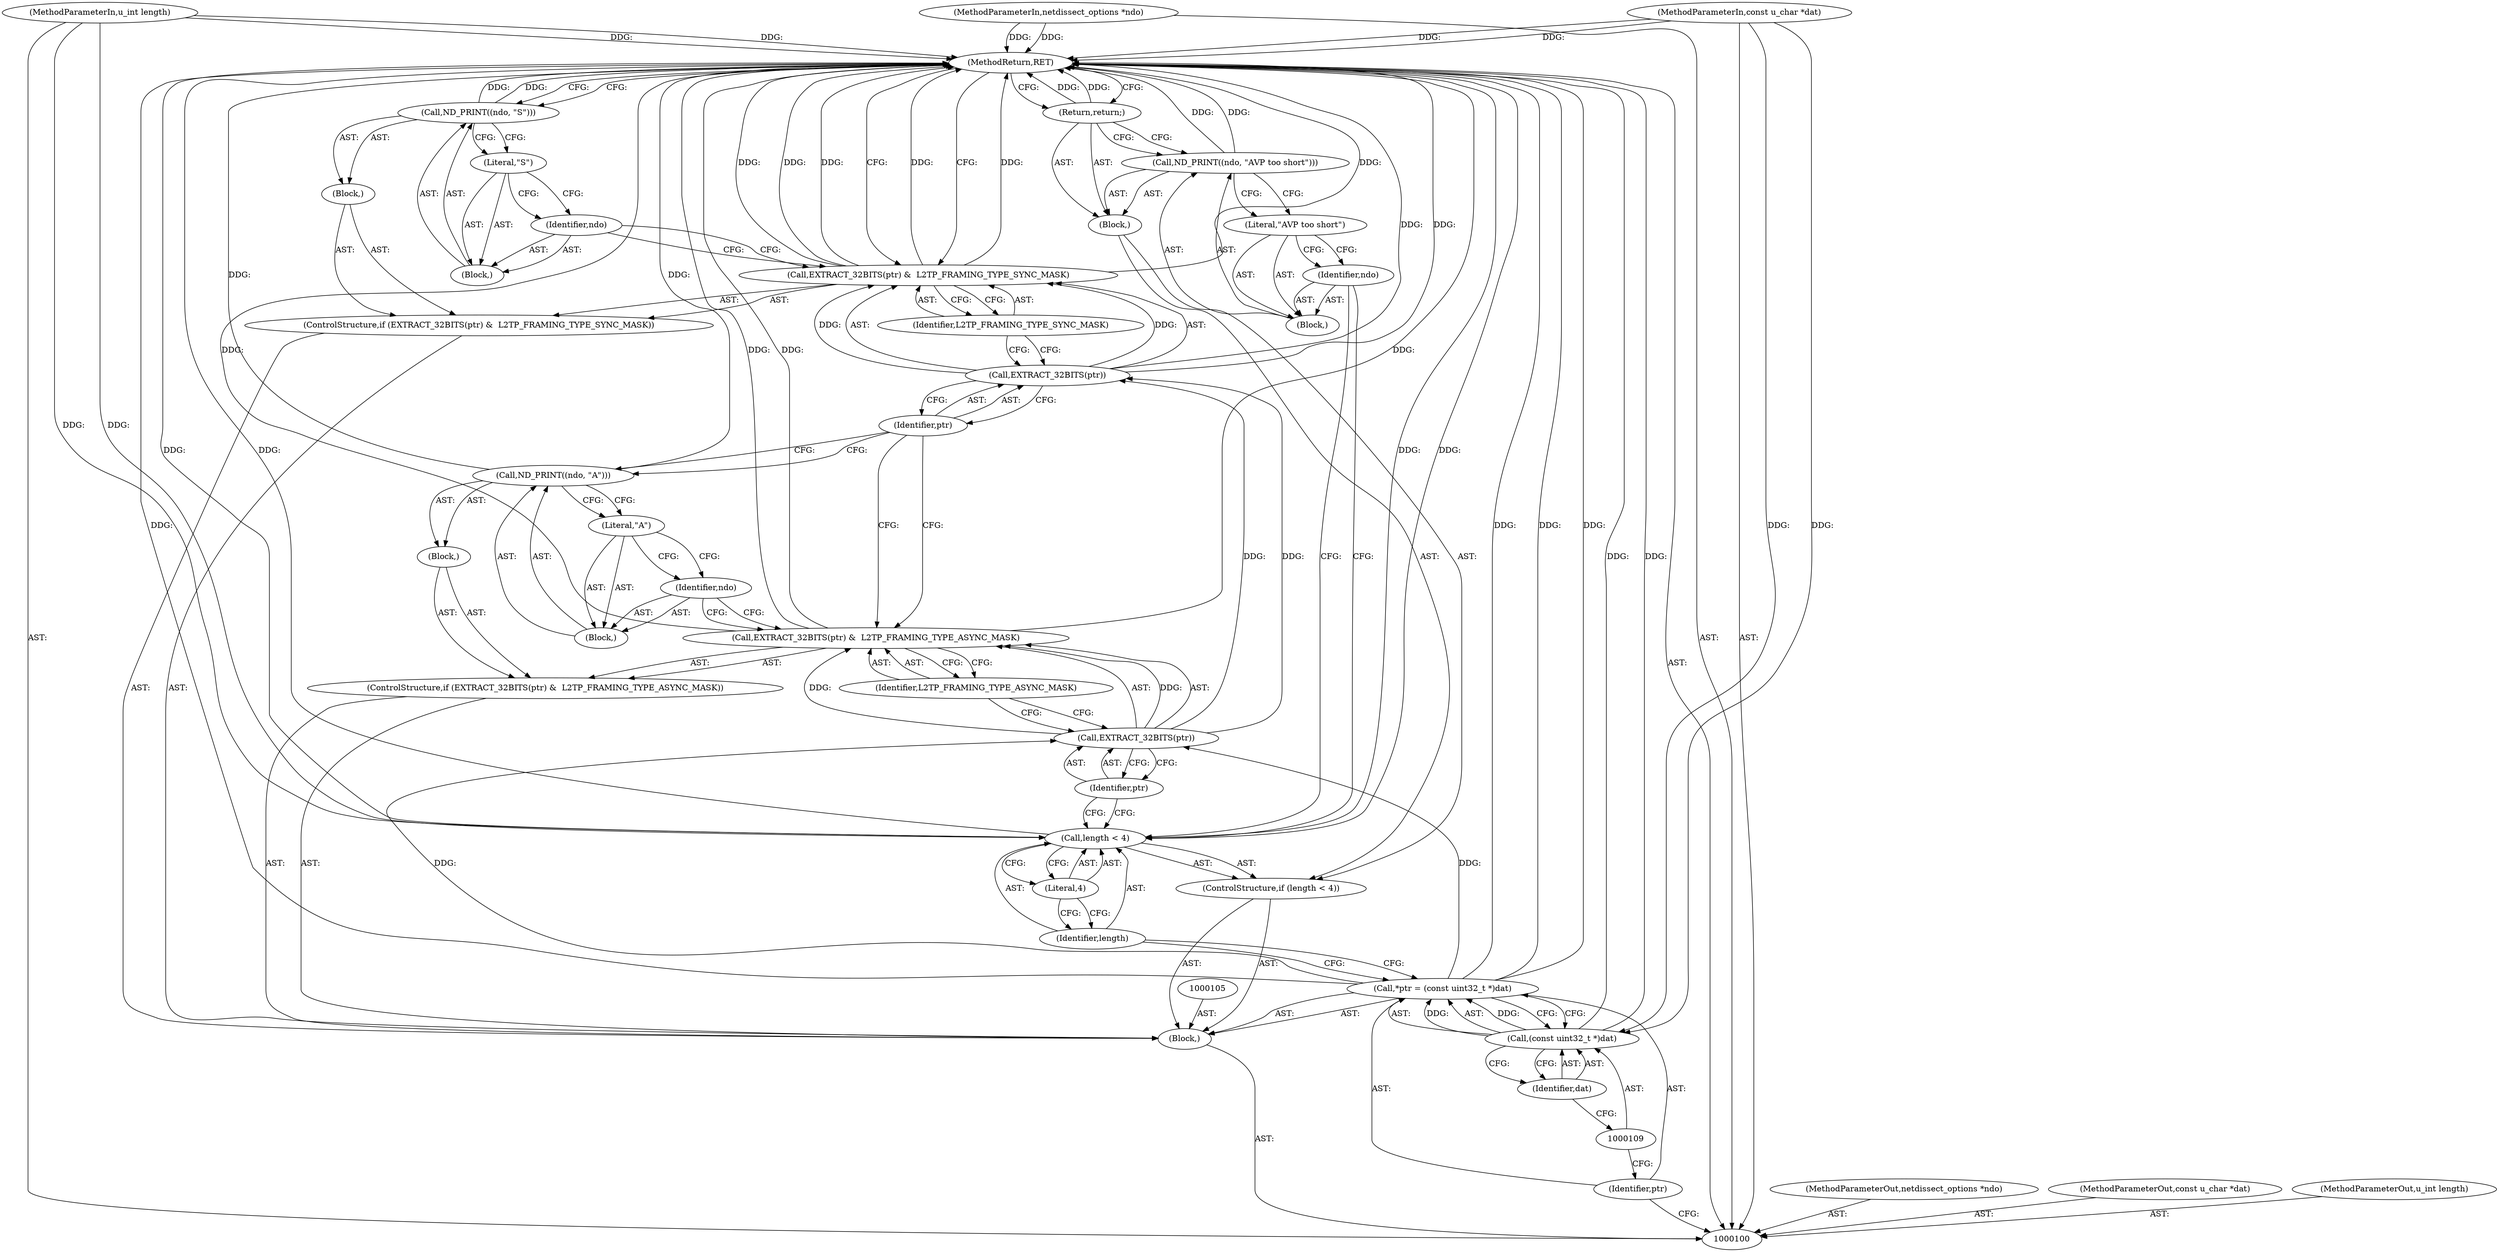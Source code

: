 digraph "0_tcpdump_cc4a7391c616be7a64ed65742ef9ed3f106eb165_5" {
"1000121" [label="(ControlStructure,if (EXTRACT_32BITS(ptr) &  L2TP_FRAMING_TYPE_ASYNC_MASK))"];
"1000124" [label="(Identifier,ptr)"];
"1000125" [label="(Identifier,L2TP_FRAMING_TYPE_ASYNC_MASK)"];
"1000126" [label="(Block,)"];
"1000122" [label="(Call,EXTRACT_32BITS(ptr) &  L2TP_FRAMING_TYPE_ASYNC_MASK)"];
"1000123" [label="(Call,EXTRACT_32BITS(ptr))"];
"1000128" [label="(Block,)"];
"1000129" [label="(Identifier,ndo)"];
"1000130" [label="(Literal,\"A\")"];
"1000127" [label="(Call,ND_PRINT((ndo, \"A\")))"];
"1000131" [label="(ControlStructure,if (EXTRACT_32BITS(ptr) &  L2TP_FRAMING_TYPE_SYNC_MASK))"];
"1000134" [label="(Identifier,ptr)"];
"1000135" [label="(Identifier,L2TP_FRAMING_TYPE_SYNC_MASK)"];
"1000132" [label="(Call,EXTRACT_32BITS(ptr) &  L2TP_FRAMING_TYPE_SYNC_MASK)"];
"1000133" [label="(Call,EXTRACT_32BITS(ptr))"];
"1000136" [label="(Block,)"];
"1000138" [label="(Block,)"];
"1000139" [label="(Identifier,ndo)"];
"1000140" [label="(Literal,\"S\")"];
"1000137" [label="(Call,ND_PRINT((ndo, \"S\")))"];
"1000141" [label="(MethodReturn,RET)"];
"1000101" [label="(MethodParameterIn,netdissect_options *ndo)"];
"1000179" [label="(MethodParameterOut,netdissect_options *ndo)"];
"1000102" [label="(MethodParameterIn,const u_char *dat)"];
"1000180" [label="(MethodParameterOut,const u_char *dat)"];
"1000103" [label="(MethodParameterIn,u_int length)"];
"1000181" [label="(MethodParameterOut,u_int length)"];
"1000104" [label="(Block,)"];
"1000106" [label="(Call,*ptr = (const uint32_t *)dat)"];
"1000107" [label="(Identifier,ptr)"];
"1000108" [label="(Call,(const uint32_t *)dat)"];
"1000110" [label="(Identifier,dat)"];
"1000111" [label="(ControlStructure,if (length < 4))"];
"1000114" [label="(Literal,4)"];
"1000115" [label="(Block,)"];
"1000112" [label="(Call,length < 4)"];
"1000113" [label="(Identifier,length)"];
"1000117" [label="(Block,)"];
"1000118" [label="(Identifier,ndo)"];
"1000119" [label="(Literal,\"AVP too short\")"];
"1000116" [label="(Call,ND_PRINT((ndo, \"AVP too short\")))"];
"1000120" [label="(Return,return;)"];
"1000121" -> "1000104"  [label="AST: "];
"1000122" -> "1000121"  [label="AST: "];
"1000126" -> "1000121"  [label="AST: "];
"1000124" -> "1000123"  [label="AST: "];
"1000124" -> "1000112"  [label="CFG: "];
"1000123" -> "1000124"  [label="CFG: "];
"1000125" -> "1000122"  [label="AST: "];
"1000125" -> "1000123"  [label="CFG: "];
"1000122" -> "1000125"  [label="CFG: "];
"1000126" -> "1000121"  [label="AST: "];
"1000127" -> "1000126"  [label="AST: "];
"1000122" -> "1000121"  [label="AST: "];
"1000122" -> "1000125"  [label="CFG: "];
"1000123" -> "1000122"  [label="AST: "];
"1000125" -> "1000122"  [label="AST: "];
"1000129" -> "1000122"  [label="CFG: "];
"1000134" -> "1000122"  [label="CFG: "];
"1000122" -> "1000141"  [label="DDG: "];
"1000122" -> "1000141"  [label="DDG: "];
"1000123" -> "1000122"  [label="DDG: "];
"1000123" -> "1000122"  [label="AST: "];
"1000123" -> "1000124"  [label="CFG: "];
"1000124" -> "1000123"  [label="AST: "];
"1000125" -> "1000123"  [label="CFG: "];
"1000123" -> "1000122"  [label="DDG: "];
"1000106" -> "1000123"  [label="DDG: "];
"1000123" -> "1000133"  [label="DDG: "];
"1000128" -> "1000127"  [label="AST: "];
"1000129" -> "1000128"  [label="AST: "];
"1000130" -> "1000128"  [label="AST: "];
"1000129" -> "1000128"  [label="AST: "];
"1000129" -> "1000122"  [label="CFG: "];
"1000130" -> "1000129"  [label="CFG: "];
"1000130" -> "1000128"  [label="AST: "];
"1000130" -> "1000129"  [label="CFG: "];
"1000127" -> "1000130"  [label="CFG: "];
"1000127" -> "1000126"  [label="AST: "];
"1000127" -> "1000130"  [label="CFG: "];
"1000128" -> "1000127"  [label="AST: "];
"1000134" -> "1000127"  [label="CFG: "];
"1000127" -> "1000141"  [label="DDG: "];
"1000131" -> "1000104"  [label="AST: "];
"1000132" -> "1000131"  [label="AST: "];
"1000136" -> "1000131"  [label="AST: "];
"1000134" -> "1000133"  [label="AST: "];
"1000134" -> "1000127"  [label="CFG: "];
"1000134" -> "1000122"  [label="CFG: "];
"1000133" -> "1000134"  [label="CFG: "];
"1000135" -> "1000132"  [label="AST: "];
"1000135" -> "1000133"  [label="CFG: "];
"1000132" -> "1000135"  [label="CFG: "];
"1000132" -> "1000131"  [label="AST: "];
"1000132" -> "1000135"  [label="CFG: "];
"1000133" -> "1000132"  [label="AST: "];
"1000135" -> "1000132"  [label="AST: "];
"1000139" -> "1000132"  [label="CFG: "];
"1000141" -> "1000132"  [label="CFG: "];
"1000132" -> "1000141"  [label="DDG: "];
"1000132" -> "1000141"  [label="DDG: "];
"1000132" -> "1000141"  [label="DDG: "];
"1000133" -> "1000132"  [label="DDG: "];
"1000133" -> "1000132"  [label="AST: "];
"1000133" -> "1000134"  [label="CFG: "];
"1000134" -> "1000133"  [label="AST: "];
"1000135" -> "1000133"  [label="CFG: "];
"1000133" -> "1000141"  [label="DDG: "];
"1000133" -> "1000132"  [label="DDG: "];
"1000123" -> "1000133"  [label="DDG: "];
"1000136" -> "1000131"  [label="AST: "];
"1000137" -> "1000136"  [label="AST: "];
"1000138" -> "1000137"  [label="AST: "];
"1000139" -> "1000138"  [label="AST: "];
"1000140" -> "1000138"  [label="AST: "];
"1000139" -> "1000138"  [label="AST: "];
"1000139" -> "1000132"  [label="CFG: "];
"1000140" -> "1000139"  [label="CFG: "];
"1000140" -> "1000138"  [label="AST: "];
"1000140" -> "1000139"  [label="CFG: "];
"1000137" -> "1000140"  [label="CFG: "];
"1000137" -> "1000136"  [label="AST: "];
"1000137" -> "1000140"  [label="CFG: "];
"1000138" -> "1000137"  [label="AST: "];
"1000141" -> "1000137"  [label="CFG: "];
"1000137" -> "1000141"  [label="DDG: "];
"1000141" -> "1000100"  [label="AST: "];
"1000141" -> "1000120"  [label="CFG: "];
"1000141" -> "1000137"  [label="CFG: "];
"1000141" -> "1000132"  [label="CFG: "];
"1000120" -> "1000141"  [label="DDG: "];
"1000122" -> "1000141"  [label="DDG: "];
"1000122" -> "1000141"  [label="DDG: "];
"1000106" -> "1000141"  [label="DDG: "];
"1000106" -> "1000141"  [label="DDG: "];
"1000132" -> "1000141"  [label="DDG: "];
"1000132" -> "1000141"  [label="DDG: "];
"1000132" -> "1000141"  [label="DDG: "];
"1000127" -> "1000141"  [label="DDG: "];
"1000116" -> "1000141"  [label="DDG: "];
"1000103" -> "1000141"  [label="DDG: "];
"1000133" -> "1000141"  [label="DDG: "];
"1000102" -> "1000141"  [label="DDG: "];
"1000112" -> "1000141"  [label="DDG: "];
"1000112" -> "1000141"  [label="DDG: "];
"1000101" -> "1000141"  [label="DDG: "];
"1000108" -> "1000141"  [label="DDG: "];
"1000137" -> "1000141"  [label="DDG: "];
"1000101" -> "1000100"  [label="AST: "];
"1000101" -> "1000141"  [label="DDG: "];
"1000179" -> "1000100"  [label="AST: "];
"1000102" -> "1000100"  [label="AST: "];
"1000102" -> "1000141"  [label="DDG: "];
"1000102" -> "1000108"  [label="DDG: "];
"1000180" -> "1000100"  [label="AST: "];
"1000103" -> "1000100"  [label="AST: "];
"1000103" -> "1000141"  [label="DDG: "];
"1000103" -> "1000112"  [label="DDG: "];
"1000181" -> "1000100"  [label="AST: "];
"1000104" -> "1000100"  [label="AST: "];
"1000105" -> "1000104"  [label="AST: "];
"1000106" -> "1000104"  [label="AST: "];
"1000111" -> "1000104"  [label="AST: "];
"1000121" -> "1000104"  [label="AST: "];
"1000131" -> "1000104"  [label="AST: "];
"1000106" -> "1000104"  [label="AST: "];
"1000106" -> "1000108"  [label="CFG: "];
"1000107" -> "1000106"  [label="AST: "];
"1000108" -> "1000106"  [label="AST: "];
"1000113" -> "1000106"  [label="CFG: "];
"1000106" -> "1000141"  [label="DDG: "];
"1000106" -> "1000141"  [label="DDG: "];
"1000108" -> "1000106"  [label="DDG: "];
"1000106" -> "1000123"  [label="DDG: "];
"1000107" -> "1000106"  [label="AST: "];
"1000107" -> "1000100"  [label="CFG: "];
"1000109" -> "1000107"  [label="CFG: "];
"1000108" -> "1000106"  [label="AST: "];
"1000108" -> "1000110"  [label="CFG: "];
"1000109" -> "1000108"  [label="AST: "];
"1000110" -> "1000108"  [label="AST: "];
"1000106" -> "1000108"  [label="CFG: "];
"1000108" -> "1000141"  [label="DDG: "];
"1000108" -> "1000106"  [label="DDG: "];
"1000102" -> "1000108"  [label="DDG: "];
"1000110" -> "1000108"  [label="AST: "];
"1000110" -> "1000109"  [label="CFG: "];
"1000108" -> "1000110"  [label="CFG: "];
"1000111" -> "1000104"  [label="AST: "];
"1000112" -> "1000111"  [label="AST: "];
"1000115" -> "1000111"  [label="AST: "];
"1000114" -> "1000112"  [label="AST: "];
"1000114" -> "1000113"  [label="CFG: "];
"1000112" -> "1000114"  [label="CFG: "];
"1000115" -> "1000111"  [label="AST: "];
"1000116" -> "1000115"  [label="AST: "];
"1000120" -> "1000115"  [label="AST: "];
"1000112" -> "1000111"  [label="AST: "];
"1000112" -> "1000114"  [label="CFG: "];
"1000113" -> "1000112"  [label="AST: "];
"1000114" -> "1000112"  [label="AST: "];
"1000118" -> "1000112"  [label="CFG: "];
"1000124" -> "1000112"  [label="CFG: "];
"1000112" -> "1000141"  [label="DDG: "];
"1000112" -> "1000141"  [label="DDG: "];
"1000103" -> "1000112"  [label="DDG: "];
"1000113" -> "1000112"  [label="AST: "];
"1000113" -> "1000106"  [label="CFG: "];
"1000114" -> "1000113"  [label="CFG: "];
"1000117" -> "1000116"  [label="AST: "];
"1000118" -> "1000117"  [label="AST: "];
"1000119" -> "1000117"  [label="AST: "];
"1000118" -> "1000117"  [label="AST: "];
"1000118" -> "1000112"  [label="CFG: "];
"1000119" -> "1000118"  [label="CFG: "];
"1000119" -> "1000117"  [label="AST: "];
"1000119" -> "1000118"  [label="CFG: "];
"1000116" -> "1000119"  [label="CFG: "];
"1000116" -> "1000115"  [label="AST: "];
"1000116" -> "1000119"  [label="CFG: "];
"1000117" -> "1000116"  [label="AST: "];
"1000120" -> "1000116"  [label="CFG: "];
"1000116" -> "1000141"  [label="DDG: "];
"1000120" -> "1000115"  [label="AST: "];
"1000120" -> "1000116"  [label="CFG: "];
"1000141" -> "1000120"  [label="CFG: "];
"1000120" -> "1000141"  [label="DDG: "];
}
